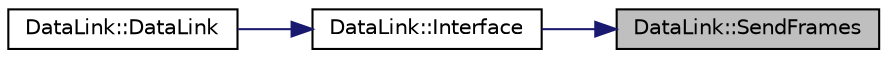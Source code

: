 digraph "DataLink::SendFrames"
{
 // LATEX_PDF_SIZE
  edge [fontname="Helvetica",fontsize="10",labelfontname="Helvetica",labelfontsize="10"];
  node [fontname="Helvetica",fontsize="10",shape=record];
  rankdir="RL";
  Node1 [label="DataLink::SendFrames",height=0.2,width=0.4,color="black", fillcolor="grey75", style="filled", fontcolor="black",tooltip="Once all necessary Frames have been built, transmit them randomly through PHY."];
  Node1 -> Node2 [dir="back",color="midnightblue",fontsize="10",style="solid",fontname="Helvetica"];
  Node2 [label="DataLink::Interface",height=0.2,width=0.4,color="black", fillcolor="white", style="filled",URL="$class_data_link.html#a1468b66c4dbf2aea08bb2c7b923778a7",tooltip="Control unit which provides services to process packets/frames for NET/PHY. Builds Frames for PHY lay..."];
  Node2 -> Node3 [dir="back",color="midnightblue",fontsize="10",style="solid",fontname="Helvetica"];
  Node3 [label="DataLink::DataLink",height=0.2,width=0.4,color="black", fillcolor="white", style="filled",URL="$class_data_link.html#add54d819c8c45c40010ef1b8e351d0b3",tooltip="Construct a new Data Link object, called by NET."];
}
